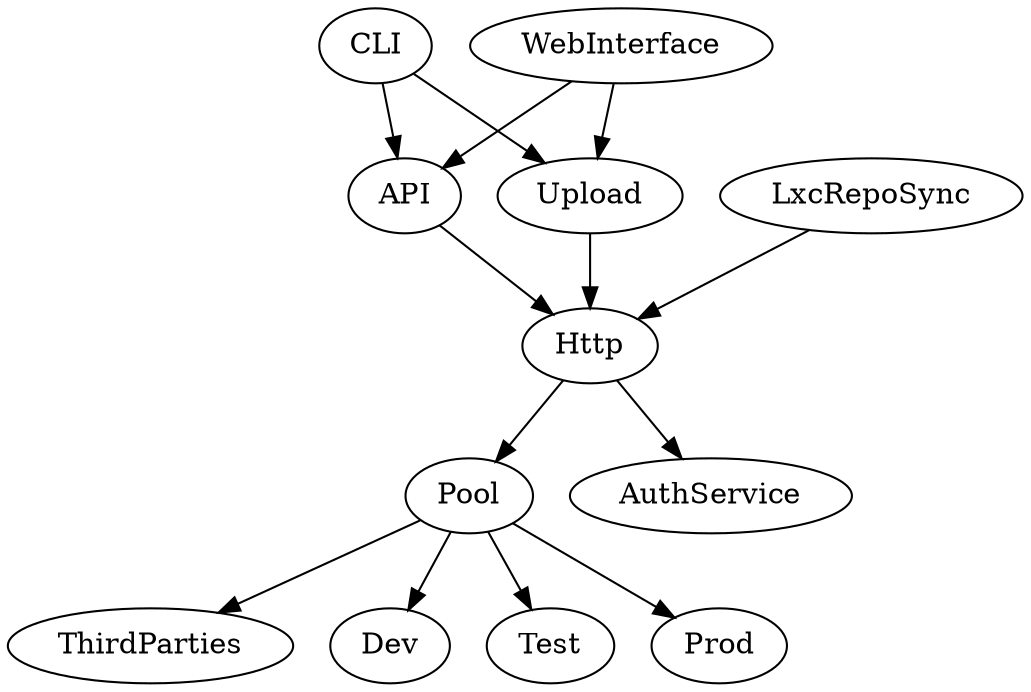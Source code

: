 digraph Overview {
  Pool -> ThirdParties;
  Pool -> Dev;
  Pool -> Test;
  Pool -> Prod;

  Http -> AuthService;

  Http -> Pool;

  Upload -> Http;
  API -> Http;
  LxcRepoSync -> Http;

  CLI -> API;
  CLI -> Upload;

  WebInterface -> API;
  WebInterface -> Upload;
}
